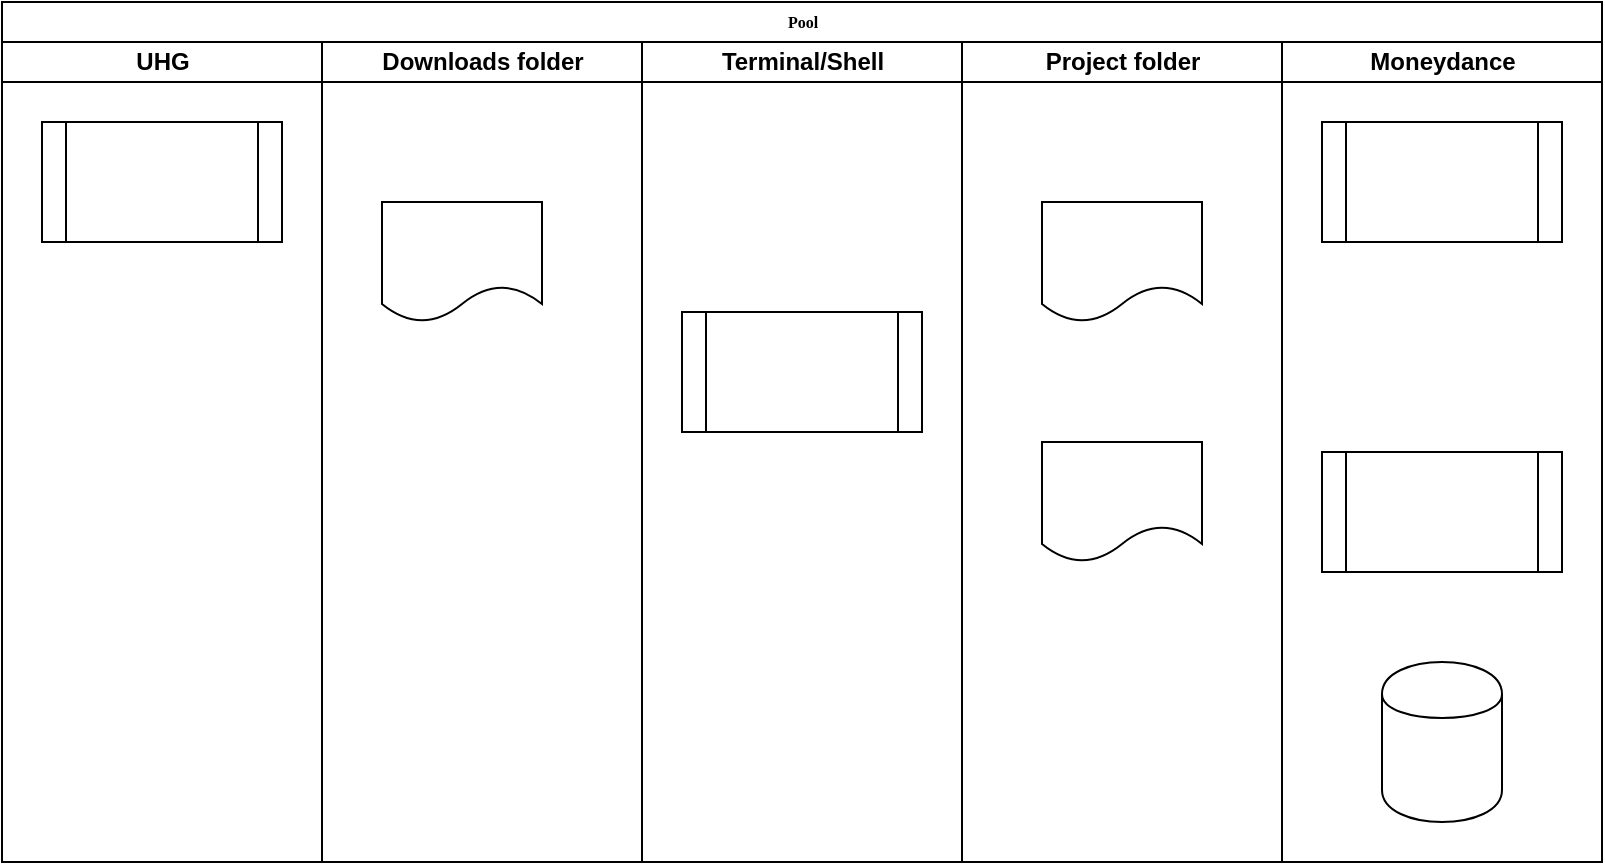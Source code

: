 <mxfile version="12.3.2" type="github" pages="1">
  <diagram name="Page-1" id="74e2e168-ea6b-b213-b513-2b3c1d86103e">
    <mxGraphModel dx="1470" dy="954" grid="1" gridSize="10" guides="1" tooltips="1" connect="1" arrows="1" fold="1" page="1" pageScale="1" pageWidth="1100" pageHeight="850" background="#ffffff" math="0" shadow="0">
      <root>
        <mxCell id="0"/>
        <mxCell id="1" parent="0"/>
        <mxCell id="77e6c97f196da883-1" value="Pool" style="swimlane;html=1;childLayout=stackLayout;startSize=20;rounded=0;shadow=0;labelBackgroundColor=none;strokeWidth=1;fontFamily=Verdana;fontSize=8;align=center;" parent="1" vertex="1">
          <mxGeometry x="70" y="40" width="800" height="430" as="geometry"/>
        </mxCell>
        <mxCell id="77e6c97f196da883-2" value="UHG" style="swimlane;html=1;startSize=20;" parent="77e6c97f196da883-1" vertex="1">
          <mxGeometry y="20" width="160" height="410" as="geometry"/>
        </mxCell>
        <mxCell id="0p6k7hB6vns7x9YInnyK-1" value="" style="shape=process;whiteSpace=wrap;html=1;backgroundOutline=1;" vertex="1" parent="77e6c97f196da883-2">
          <mxGeometry x="20" y="40" width="120" height="60" as="geometry"/>
        </mxCell>
        <mxCell id="77e6c97f196da883-3" value="Downloads folder" style="swimlane;html=1;startSize=20;" parent="77e6c97f196da883-1" vertex="1">
          <mxGeometry x="160" y="20" width="160" height="410" as="geometry"/>
        </mxCell>
        <mxCell id="0p6k7hB6vns7x9YInnyK-11" value="" style="group" vertex="1" connectable="0" parent="77e6c97f196da883-3">
          <mxGeometry x="30" y="80" width="80" height="60" as="geometry"/>
        </mxCell>
        <mxCell id="0p6k7hB6vns7x9YInnyK-10" value="" style="group" vertex="1" connectable="0" parent="0p6k7hB6vns7x9YInnyK-11">
          <mxGeometry width="80" height="60" as="geometry"/>
        </mxCell>
        <mxCell id="0p6k7hB6vns7x9YInnyK-5" value="" style="shape=document;whiteSpace=wrap;html=1;boundedLbl=1;" vertex="1" parent="0p6k7hB6vns7x9YInnyK-10">
          <mxGeometry width="80" height="60" as="geometry"/>
        </mxCell>
        <mxCell id="77e6c97f196da883-6" value="Terminal/Shell" style="swimlane;html=1;startSize=20;" parent="77e6c97f196da883-1" vertex="1">
          <mxGeometry x="320" y="20" width="160" height="410" as="geometry"/>
        </mxCell>
        <mxCell id="0p6k7hB6vns7x9YInnyK-3" value="" style="shape=process;whiteSpace=wrap;html=1;backgroundOutline=1;" vertex="1" parent="77e6c97f196da883-6">
          <mxGeometry x="20" y="135" width="120" height="60" as="geometry"/>
        </mxCell>
        <mxCell id="77e6c97f196da883-4" value="Project folder" style="swimlane;html=1;startSize=20;" parent="77e6c97f196da883-1" vertex="1">
          <mxGeometry x="480" y="20" width="160" height="410" as="geometry"/>
        </mxCell>
        <mxCell id="0p6k7hB6vns7x9YInnyK-15" value="" style="group" vertex="1" connectable="0" parent="77e6c97f196da883-4">
          <mxGeometry x="40" y="200" width="80" height="60" as="geometry"/>
        </mxCell>
        <mxCell id="0p6k7hB6vns7x9YInnyK-16" value="" style="group" vertex="1" connectable="0" parent="0p6k7hB6vns7x9YInnyK-15">
          <mxGeometry width="80" height="60" as="geometry"/>
        </mxCell>
        <mxCell id="0p6k7hB6vns7x9YInnyK-17" value="" style="shape=document;whiteSpace=wrap;html=1;boundedLbl=1;" vertex="1" parent="0p6k7hB6vns7x9YInnyK-16">
          <mxGeometry width="80" height="60" as="geometry"/>
        </mxCell>
        <mxCell id="0p6k7hB6vns7x9YInnyK-12" value="" style="group" vertex="1" connectable="0" parent="77e6c97f196da883-4">
          <mxGeometry x="40" y="80" width="80" height="60" as="geometry"/>
        </mxCell>
        <mxCell id="0p6k7hB6vns7x9YInnyK-13" value="" style="group" vertex="1" connectable="0" parent="0p6k7hB6vns7x9YInnyK-12">
          <mxGeometry width="80" height="60" as="geometry"/>
        </mxCell>
        <mxCell id="0p6k7hB6vns7x9YInnyK-14" value="" style="shape=document;whiteSpace=wrap;html=1;boundedLbl=1;" vertex="1" parent="0p6k7hB6vns7x9YInnyK-13">
          <mxGeometry width="80" height="60" as="geometry"/>
        </mxCell>
        <mxCell id="77e6c97f196da883-5" value="Moneydance" style="swimlane;html=1;startSize=20;" parent="77e6c97f196da883-1" vertex="1">
          <mxGeometry x="640" y="20" width="160" height="410" as="geometry"/>
        </mxCell>
        <mxCell id="0p6k7hB6vns7x9YInnyK-2" value="" style="shape=process;whiteSpace=wrap;html=1;backgroundOutline=1;" vertex="1" parent="77e6c97f196da883-5">
          <mxGeometry x="20" y="40" width="120" height="60" as="geometry"/>
        </mxCell>
        <mxCell id="0p6k7hB6vns7x9YInnyK-7" value="" style="shape=process;whiteSpace=wrap;html=1;backgroundOutline=1;" vertex="1" parent="77e6c97f196da883-5">
          <mxGeometry x="20" y="205" width="120" height="60" as="geometry"/>
        </mxCell>
        <mxCell id="0p6k7hB6vns7x9YInnyK-18" value="" style="shape=cylinder;whiteSpace=wrap;html=1;boundedLbl=1;backgroundOutline=1;" vertex="1" parent="77e6c97f196da883-5">
          <mxGeometry x="50" y="310" width="60" height="80" as="geometry"/>
        </mxCell>
      </root>
    </mxGraphModel>
  </diagram>
</mxfile>
